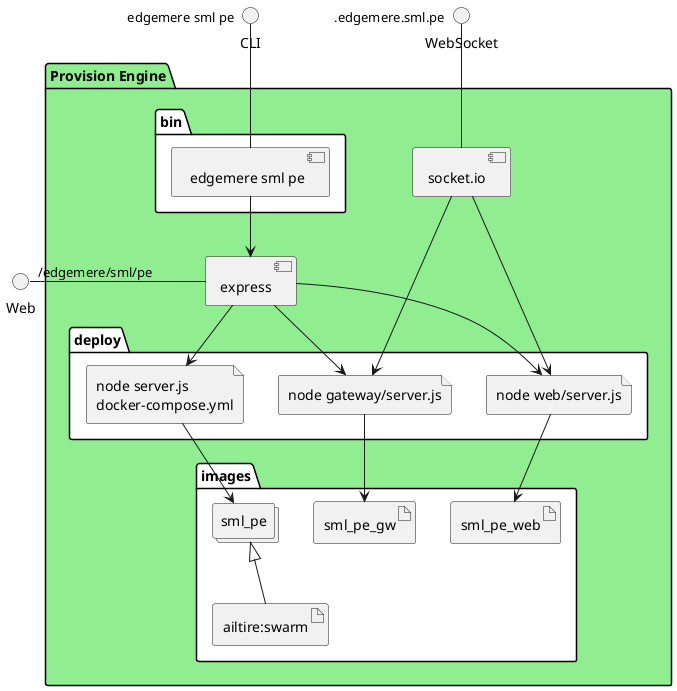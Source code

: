 @startuml
  interface CLI
  interface Web
  interface WebSocket
package "Provision Engine" #lightgreen {
  component express as REST
  component socket.io as socket
  folder bin #ffffff {
    component " edgemere sml pe" as binName
  }
  binName --> REST

  folder deploy #ffffff {
      file "node server.js\ndocker-compose.yml" as sml_pe_container
      REST --> sml_pe_container

  
    file "node web/server.js" as web_container
    REST --> web_container
    socket ---> web_container
  
    file "node gateway/server.js" as gateway_container
    REST --> gateway_container
    socket ---> gateway_container
  
  }
  folder images #ffffff {
    collections "sml_pe" as sml_peimage
    artifact "ailtire:swarm" as ailtireswarm
    sml_peimage <|-- ailtireswarm
    sml_pe_container --> sml_peimage

  
      artifact sml_pe_web
      web_container --> sml_pe_web
    
      artifact sml_pe_gw
      gateway_container --> sml_pe_gw
    
  }
}
CLI " edgemere sml pe" -- binName
Web "/edgemere/sml/pe" - REST
WebSocket ".edgemere.sml.pe" -- socket

@enduml
